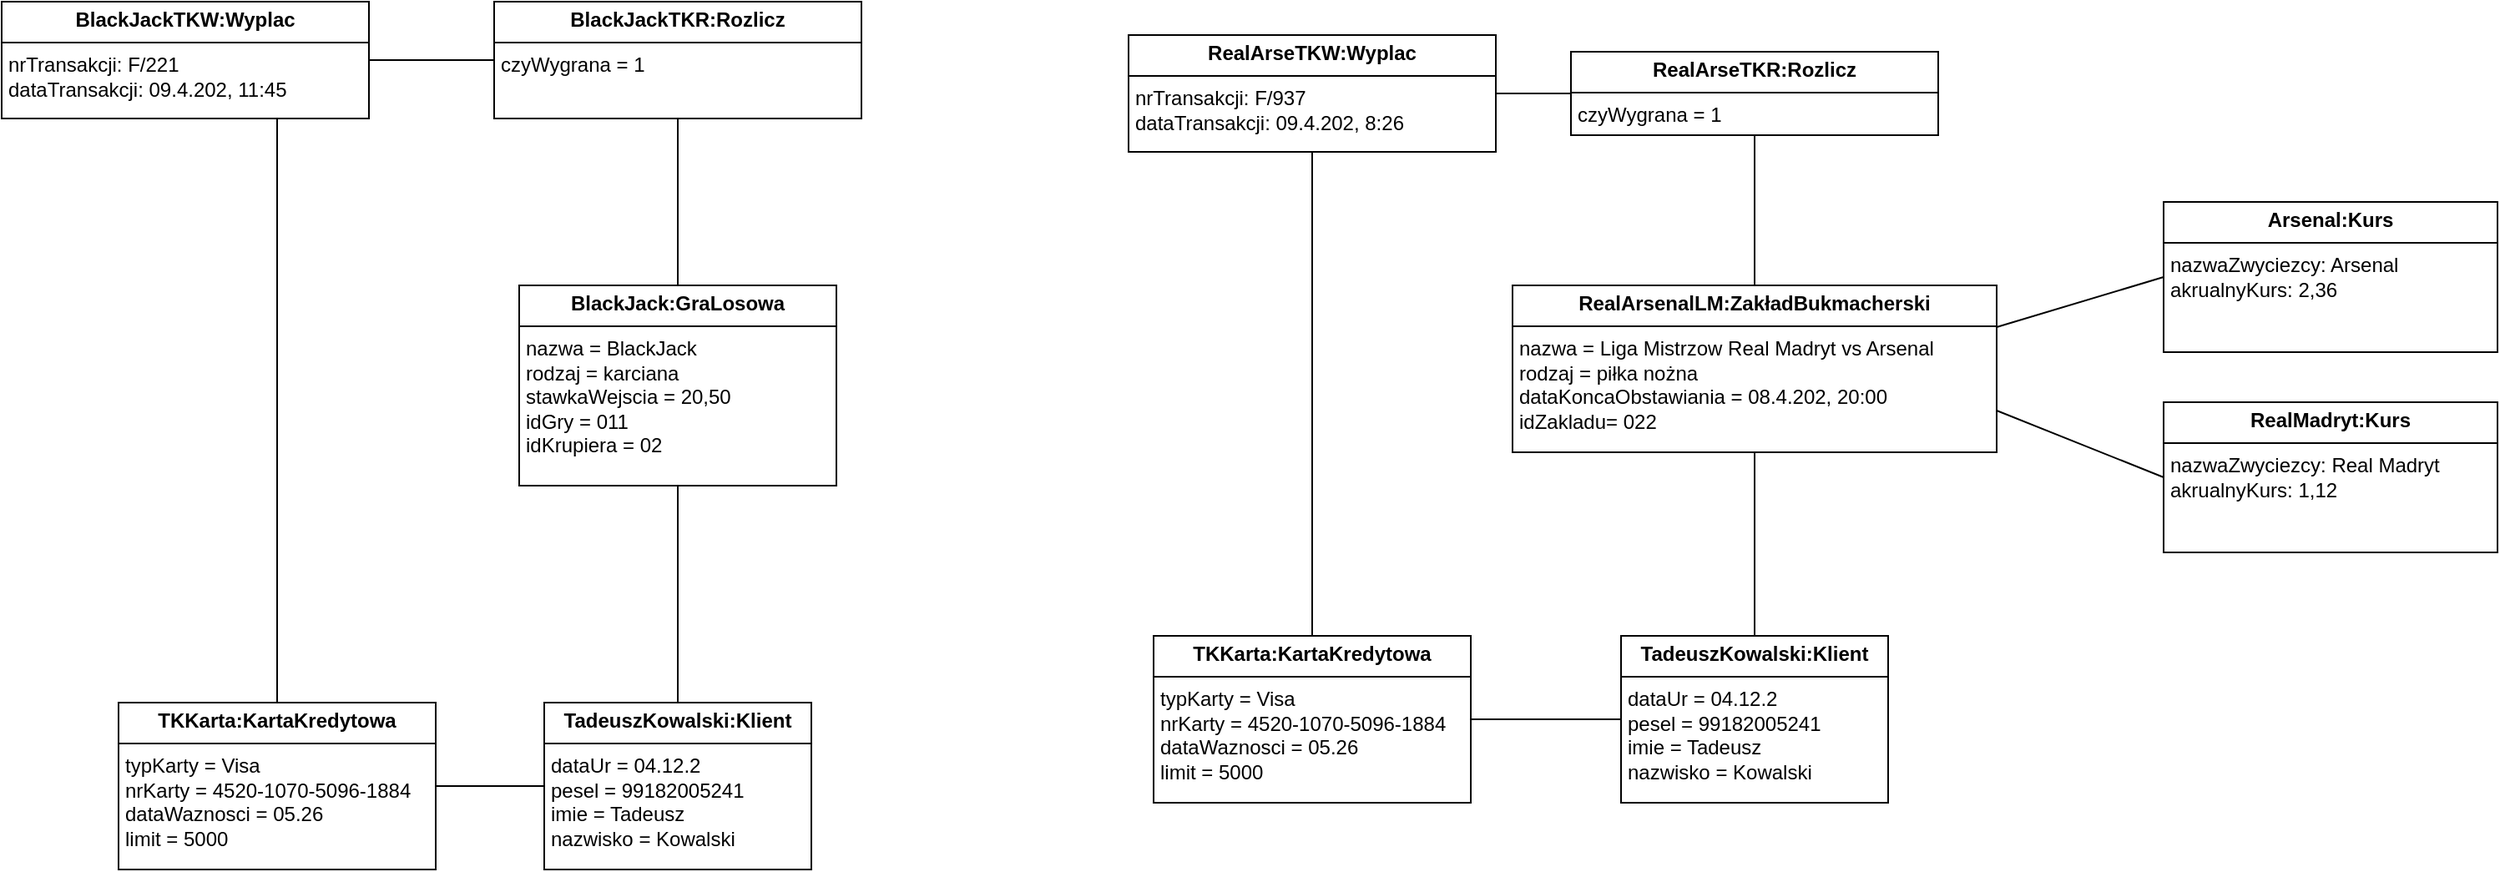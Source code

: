 <mxfile version="26.2.9">
  <diagram name="Page-1" id="c4acf3e9-155e-7222-9cf6-157b1a14988f">
    <mxGraphModel dx="2510" dy="3243" grid="1" gridSize="10" guides="1" tooltips="1" connect="1" arrows="1" fold="1" page="1" pageScale="1" pageWidth="850" pageHeight="1100" background="none" math="0" shadow="0">
      <root>
        <mxCell id="0" />
        <mxCell id="1" parent="0" />
        <mxCell id="_Dmv3MYw5evd5DSL76aV-1" value="&lt;p style=&quot;margin:0px;margin-top:4px;text-align:center;&quot;&gt;&lt;b&gt;RealArsenalLM:ZakładBukmacherski&lt;/b&gt;&lt;/p&gt;&lt;hr size=&quot;1&quot; style=&quot;border-style:solid;&quot;&gt;&lt;p style=&quot;margin:0px;margin-left:4px;&quot;&gt;nazwa = Liga Mistrzow Real Madryt vs Arsenal&lt;/p&gt;&lt;p style=&quot;margin:0px;margin-left:4px;&quot;&gt;rodzaj = piłka nożna&lt;/p&gt;&lt;p style=&quot;margin:0px;margin-left:4px;&quot;&gt;dataKoncaObstawiania = 08.4.202, 20:00&lt;/p&gt;&lt;p style=&quot;margin:0px;margin-left:4px;&quot;&gt;idZakladu= 022&lt;/p&gt;&lt;p style=&quot;margin:0px;margin-left:4px;&quot;&gt;&lt;br&gt;&lt;/p&gt;" style="verticalAlign=top;align=left;overflow=fill;html=1;whiteSpace=wrap;" vertex="1" parent="1">
          <mxGeometry x="245" y="-870" width="290" height="100" as="geometry" />
        </mxCell>
        <mxCell id="_Dmv3MYw5evd5DSL76aV-3" value="&lt;p style=&quot;margin:0px;margin-top:4px;text-align:center;&quot;&gt;&lt;b&gt;TadeuszKowalski:Klient&lt;/b&gt;&lt;/p&gt;&lt;hr size=&quot;1&quot; style=&quot;border-style:solid;&quot;&gt;&lt;p style=&quot;margin:0px;margin-left:4px;&quot;&gt;dataUr = 04.12.2&lt;/p&gt;&lt;p style=&quot;margin:0px;margin-left:4px;&quot;&gt;pesel = 99182005241&lt;/p&gt;&lt;p style=&quot;margin:0px;margin-left:4px;&quot;&gt;imie = Tadeusz&lt;/p&gt;&lt;p style=&quot;margin:0px;margin-left:4px;&quot;&gt;nazwisko = Kowalski&lt;/p&gt;" style="verticalAlign=top;align=left;overflow=fill;html=1;whiteSpace=wrap;" vertex="1" parent="1">
          <mxGeometry x="-335" y="-620" width="160" height="100" as="geometry" />
        </mxCell>
        <mxCell id="_Dmv3MYw5evd5DSL76aV-14" value="&lt;p style=&quot;margin:0px;margin-top:4px;text-align:center;&quot;&gt;&lt;b&gt;TKKarta:KartaKredytowa&lt;/b&gt;&lt;/p&gt;&lt;hr size=&quot;1&quot; style=&quot;border-style:solid;&quot;&gt;&lt;p style=&quot;margin:0px;margin-left:4px;&quot;&gt;typKarty = Visa&lt;/p&gt;&lt;p style=&quot;margin:0px;margin-left:4px;&quot;&gt;nrKarty = 4520-1070-5096-1884&lt;/p&gt;&lt;p style=&quot;margin:0px;margin-left:4px;&quot;&gt;dataWaznosci = 05.26&lt;/p&gt;&lt;p style=&quot;margin:0px;margin-left:4px;&quot;&gt;limit = 5000&lt;/p&gt;&lt;p style=&quot;margin:0px;margin-left:4px;&quot;&gt;&lt;br&gt;&lt;/p&gt;" style="verticalAlign=top;align=left;overflow=fill;html=1;whiteSpace=wrap;" vertex="1" parent="1">
          <mxGeometry x="-590" y="-620" width="190" height="100" as="geometry" />
        </mxCell>
        <mxCell id="_Dmv3MYw5evd5DSL76aV-18" value="&lt;p style=&quot;margin:0px;margin-top:4px;text-align:center;&quot;&gt;&lt;b&gt;RealMadryt:Kurs&lt;/b&gt;&lt;/p&gt;&lt;hr size=&quot;1&quot; style=&quot;border-style:solid;&quot;&gt;&lt;p style=&quot;margin:0px;margin-left:4px;&quot;&gt;nazwaZwyciezcy: Real Madryt&lt;/p&gt;&lt;p style=&quot;margin:0px;margin-left:4px;&quot;&gt;akrualnyKurs: 1,12&lt;/p&gt;" style="verticalAlign=top;align=left;overflow=fill;html=1;whiteSpace=wrap;" vertex="1" parent="1">
          <mxGeometry x="635" y="-800" width="200" height="90" as="geometry" />
        </mxCell>
        <mxCell id="_Dmv3MYw5evd5DSL76aV-22" value="&lt;p style=&quot;margin:0px;margin-top:4px;text-align:center;&quot;&gt;&lt;b&gt;BlackJack:GraLosowa&lt;/b&gt;&lt;/p&gt;&lt;hr size=&quot;1&quot; style=&quot;border-style:solid;&quot;&gt;&lt;p style=&quot;margin:0px;margin-left:4px;&quot;&gt;nazwa = BlackJack&lt;/p&gt;&lt;p style=&quot;margin:0px;margin-left:4px;&quot;&gt;rodzaj = karciana&lt;/p&gt;&lt;p style=&quot;margin:0px;margin-left:4px;&quot;&gt;stawkaWejscia = 20,50&lt;/p&gt;&lt;p style=&quot;margin:0px;margin-left:4px;&quot;&gt;idGry = 011&lt;/p&gt;&lt;p style=&quot;margin:0px;margin-left:4px;&quot;&gt;idKrupiera = 02&lt;/p&gt;" style="verticalAlign=top;align=left;overflow=fill;html=1;whiteSpace=wrap;" vertex="1" parent="1">
          <mxGeometry x="-350" y="-870" width="190" height="120" as="geometry" />
        </mxCell>
        <mxCell id="_Dmv3MYw5evd5DSL76aV-33" value="" style="endArrow=none;html=1;rounded=0;exitX=1;exitY=0.5;exitDx=0;exitDy=0;entryX=0;entryY=0.5;entryDx=0;entryDy=0;" edge="1" parent="1" source="_Dmv3MYw5evd5DSL76aV-14" target="_Dmv3MYw5evd5DSL76aV-3">
          <mxGeometry width="50" height="50" relative="1" as="geometry">
            <mxPoint x="-300" y="-450" as="sourcePoint" />
            <mxPoint x="-250" y="-500" as="targetPoint" />
            <Array as="points" />
          </mxGeometry>
        </mxCell>
        <mxCell id="_Dmv3MYw5evd5DSL76aV-34" value="" style="endArrow=none;html=1;rounded=0;exitX=0.5;exitY=0;exitDx=0;exitDy=0;entryX=0.5;entryY=1;entryDx=0;entryDy=0;" edge="1" parent="1" source="_Dmv3MYw5evd5DSL76aV-3" target="_Dmv3MYw5evd5DSL76aV-22">
          <mxGeometry width="50" height="50" relative="1" as="geometry">
            <mxPoint x="-290" y="-630" as="sourcePoint" />
            <mxPoint x="-240" y="-680" as="targetPoint" />
          </mxGeometry>
        </mxCell>
        <mxCell id="_Dmv3MYw5evd5DSL76aV-35" value="" style="endArrow=none;html=1;rounded=0;entryX=0.5;entryY=0;entryDx=0;entryDy=0;exitX=0.5;exitY=1;exitDx=0;exitDy=0;" edge="1" parent="1" source="_Dmv3MYw5evd5DSL76aV-48" target="_Dmv3MYw5evd5DSL76aV-22">
          <mxGeometry width="50" height="50" relative="1" as="geometry">
            <mxPoint x="-250" y="-985" as="sourcePoint" />
            <mxPoint x="-260" y="-1030" as="targetPoint" />
            <Array as="points" />
          </mxGeometry>
        </mxCell>
        <mxCell id="_Dmv3MYw5evd5DSL76aV-36" value="&lt;p style=&quot;margin:0px;margin-top:4px;text-align:center;&quot;&gt;&lt;b&gt;TadeuszKowalski:Klient&lt;/b&gt;&lt;/p&gt;&lt;hr size=&quot;1&quot; style=&quot;border-style:solid;&quot;&gt;&lt;p style=&quot;margin:0px;margin-left:4px;&quot;&gt;dataUr = 04.12.2&lt;/p&gt;&lt;p style=&quot;margin:0px;margin-left:4px;&quot;&gt;pesel = 99182005241&lt;/p&gt;&lt;p style=&quot;margin:0px;margin-left:4px;&quot;&gt;imie = Tadeusz&lt;/p&gt;&lt;p style=&quot;margin:0px;margin-left:4px;&quot;&gt;nazwisko = Kowalski&lt;/p&gt;" style="verticalAlign=top;align=left;overflow=fill;html=1;whiteSpace=wrap;" vertex="1" parent="1">
          <mxGeometry x="310" y="-660" width="160" height="100" as="geometry" />
        </mxCell>
        <mxCell id="_Dmv3MYw5evd5DSL76aV-37" value="&lt;p style=&quot;margin:0px;margin-top:4px;text-align:center;&quot;&gt;&lt;b&gt;TKKarta:KartaKredytowa&lt;/b&gt;&lt;/p&gt;&lt;hr size=&quot;1&quot; style=&quot;border-style:solid;&quot;&gt;&lt;p style=&quot;margin:0px;margin-left:4px;&quot;&gt;typKarty = Visa&lt;/p&gt;&lt;p style=&quot;margin:0px;margin-left:4px;&quot;&gt;nrKarty = 4520-1070-5096-1884&lt;/p&gt;&lt;p style=&quot;margin:0px;margin-left:4px;&quot;&gt;dataWaznosci = 05.26&lt;/p&gt;&lt;p style=&quot;margin:0px;margin-left:4px;&quot;&gt;limit = 5000&lt;/p&gt;&lt;p style=&quot;margin:0px;margin-left:4px;&quot;&gt;&lt;br&gt;&lt;/p&gt;" style="verticalAlign=top;align=left;overflow=fill;html=1;whiteSpace=wrap;" vertex="1" parent="1">
          <mxGeometry x="30" y="-660" width="190" height="100" as="geometry" />
        </mxCell>
        <mxCell id="_Dmv3MYw5evd5DSL76aV-38" value="" style="endArrow=none;html=1;rounded=0;exitX=1;exitY=0.5;exitDx=0;exitDy=0;entryX=0;entryY=0.5;entryDx=0;entryDy=0;" edge="1" parent="1" source="_Dmv3MYw5evd5DSL76aV-37" target="_Dmv3MYw5evd5DSL76aV-36">
          <mxGeometry width="50" height="50" relative="1" as="geometry">
            <mxPoint x="345" y="-490" as="sourcePoint" />
            <mxPoint x="395" y="-540" as="targetPoint" />
            <Array as="points" />
          </mxGeometry>
        </mxCell>
        <mxCell id="_Dmv3MYw5evd5DSL76aV-39" value="&lt;p style=&quot;margin:0px;margin-top:4px;text-align:center;&quot;&gt;&lt;b&gt;Arsenal:Kurs&lt;/b&gt;&lt;/p&gt;&lt;hr size=&quot;1&quot; style=&quot;border-style:solid;&quot;&gt;&lt;p style=&quot;margin:0px;margin-left:4px;&quot;&gt;nazwaZwyciezcy: Arsenal&lt;/p&gt;&lt;p style=&quot;margin:0px;margin-left:4px;&quot;&gt;akrualnyKurs: 2,36&lt;/p&gt;" style="verticalAlign=top;align=left;overflow=fill;html=1;whiteSpace=wrap;" vertex="1" parent="1">
          <mxGeometry x="635" y="-920" width="200" height="90" as="geometry" />
        </mxCell>
        <mxCell id="_Dmv3MYw5evd5DSL76aV-40" value="" style="endArrow=none;html=1;rounded=0;exitX=0.5;exitY=0;exitDx=0;exitDy=0;entryX=0.5;entryY=1;entryDx=0;entryDy=0;" edge="1" parent="1" source="_Dmv3MYw5evd5DSL76aV-36" target="_Dmv3MYw5evd5DSL76aV-1">
          <mxGeometry width="50" height="50" relative="1" as="geometry">
            <mxPoint x="495" y="-670" as="sourcePoint" />
            <mxPoint x="545" y="-720" as="targetPoint" />
          </mxGeometry>
        </mxCell>
        <mxCell id="_Dmv3MYw5evd5DSL76aV-41" value="" style="endArrow=none;html=1;rounded=0;exitX=1;exitY=0.75;exitDx=0;exitDy=0;entryX=0;entryY=0.5;entryDx=0;entryDy=0;" edge="1" parent="1" source="_Dmv3MYw5evd5DSL76aV-1" target="_Dmv3MYw5evd5DSL76aV-18">
          <mxGeometry width="50" height="50" relative="1" as="geometry">
            <mxPoint x="555" y="-680" as="sourcePoint" />
            <mxPoint x="605" y="-730" as="targetPoint" />
          </mxGeometry>
        </mxCell>
        <mxCell id="_Dmv3MYw5evd5DSL76aV-42" value="" style="endArrow=none;html=1;rounded=0;exitX=1;exitY=0.25;exitDx=0;exitDy=0;entryX=0;entryY=0.5;entryDx=0;entryDy=0;" edge="1" parent="1" source="_Dmv3MYw5evd5DSL76aV-1" target="_Dmv3MYw5evd5DSL76aV-39">
          <mxGeometry width="50" height="50" relative="1" as="geometry">
            <mxPoint x="575" y="-830" as="sourcePoint" />
            <mxPoint x="625" y="-880" as="targetPoint" />
          </mxGeometry>
        </mxCell>
        <mxCell id="_Dmv3MYw5evd5DSL76aV-44" value="&lt;p style=&quot;margin:0px;margin-top:4px;text-align:center;&quot;&gt;&lt;b&gt;BlackJackTKW:Wyplac&lt;/b&gt;&lt;/p&gt;&lt;hr size=&quot;1&quot; style=&quot;border-style:solid;&quot;&gt;&lt;p style=&quot;margin:0px;margin-left:4px;&quot;&gt;nrTransakcji: F/221&lt;/p&gt;&lt;p style=&quot;margin:0px;margin-left:4px;&quot;&gt;dataTransakcji: 09.4.202, 11:45&lt;/p&gt;&lt;p style=&quot;margin:0px;margin-left:4px;&quot;&gt;&lt;br&gt;&lt;/p&gt;&lt;p style=&quot;margin:0px;margin-left:4px;&quot;&gt;&lt;br&gt;&lt;/p&gt;" style="verticalAlign=top;align=left;overflow=fill;html=1;whiteSpace=wrap;" vertex="1" parent="1">
          <mxGeometry x="-660" y="-1040" width="220" height="70" as="geometry" />
        </mxCell>
        <mxCell id="_Dmv3MYw5evd5DSL76aV-46" value="&lt;p style=&quot;margin:0px;margin-top:4px;text-align:center;&quot;&gt;&lt;b&gt;RealArseTKW:Wyplac&lt;/b&gt;&lt;/p&gt;&lt;hr size=&quot;1&quot; style=&quot;border-style:solid;&quot;&gt;&lt;p style=&quot;margin:0px;margin-left:4px;&quot;&gt;nrTransakcji: F/937&lt;/p&gt;&lt;p style=&quot;margin:0px;margin-left:4px;&quot;&gt;dataTransakcji: 09.4.202, 8:26&lt;/p&gt;&lt;p style=&quot;margin:0px;margin-left:4px;&quot;&gt;&lt;br&gt;&lt;/p&gt;&lt;p style=&quot;margin:0px;margin-left:4px;&quot;&gt;&lt;br&gt;&lt;/p&gt;" style="verticalAlign=top;align=left;overflow=fill;html=1;whiteSpace=wrap;" vertex="1" parent="1">
          <mxGeometry x="15" y="-1020" width="220" height="70" as="geometry" />
        </mxCell>
        <mxCell id="_Dmv3MYw5evd5DSL76aV-47" value="" style="endArrow=none;html=1;rounded=0;exitX=0.5;exitY=0;exitDx=0;exitDy=0;entryX=0.5;entryY=1;entryDx=0;entryDy=0;" edge="1" parent="1" source="_Dmv3MYw5evd5DSL76aV-1" target="_Dmv3MYw5evd5DSL76aV-52">
          <mxGeometry width="50" height="50" relative="1" as="geometry">
            <mxPoint x="400" y="-650" as="sourcePoint" />
            <mxPoint x="425" y="-980" as="targetPoint" />
          </mxGeometry>
        </mxCell>
        <mxCell id="_Dmv3MYw5evd5DSL76aV-48" value="&lt;p style=&quot;margin:0px;margin-top:4px;text-align:center;&quot;&gt;&lt;b&gt;BlackJackTKR:Rozlicz&lt;/b&gt;&lt;/p&gt;&lt;hr size=&quot;1&quot; style=&quot;border-style:solid;&quot;&gt;&lt;p style=&quot;margin:0px;margin-left:4px;&quot;&gt;czyWygrana = 1&lt;/p&gt;&lt;p style=&quot;margin:0px;margin-left:4px;&quot;&gt;&lt;br&gt;&lt;/p&gt;&lt;p style=&quot;margin:0px;margin-left:4px;&quot;&gt;&lt;br&gt;&lt;/p&gt;" style="verticalAlign=top;align=left;overflow=fill;html=1;whiteSpace=wrap;" vertex="1" parent="1">
          <mxGeometry x="-365" y="-1040" width="220" height="70" as="geometry" />
        </mxCell>
        <mxCell id="_Dmv3MYw5evd5DSL76aV-50" value="" style="endArrow=none;html=1;rounded=0;entryX=0;entryY=0.5;entryDx=0;entryDy=0;exitX=1;exitY=0.5;exitDx=0;exitDy=0;" edge="1" parent="1" source="_Dmv3MYw5evd5DSL76aV-44" target="_Dmv3MYw5evd5DSL76aV-48">
          <mxGeometry width="50" height="50" relative="1" as="geometry">
            <mxPoint x="-245" y="-960" as="sourcePoint" />
            <mxPoint x="-245" y="-860" as="targetPoint" />
            <Array as="points" />
          </mxGeometry>
        </mxCell>
        <mxCell id="_Dmv3MYw5evd5DSL76aV-51" value="" style="endArrow=none;html=1;rounded=0;entryX=0.75;entryY=1;entryDx=0;entryDy=0;exitX=0.5;exitY=0;exitDx=0;exitDy=0;" edge="1" parent="1" source="_Dmv3MYw5evd5DSL76aV-14" target="_Dmv3MYw5evd5DSL76aV-44">
          <mxGeometry width="50" height="50" relative="1" as="geometry">
            <mxPoint x="-450" y="-810" as="sourcePoint" />
            <mxPoint x="-400" y="-860" as="targetPoint" />
          </mxGeometry>
        </mxCell>
        <mxCell id="_Dmv3MYw5evd5DSL76aV-52" value="&lt;p style=&quot;margin:0px;margin-top:4px;text-align:center;&quot;&gt;&lt;b&gt;RealArseTKR:Rozlicz&lt;/b&gt;&lt;/p&gt;&lt;hr size=&quot;1&quot; style=&quot;border-style:solid;&quot;&gt;&lt;p style=&quot;margin:0px;margin-left:4px;&quot;&gt;czyWygrana = 1&lt;/p&gt;&lt;p style=&quot;margin:0px;margin-left:4px;&quot;&gt;&lt;br&gt;&lt;/p&gt;&lt;p style=&quot;margin:0px;margin-left:4px;&quot;&gt;&lt;br&gt;&lt;/p&gt;" style="verticalAlign=top;align=left;overflow=fill;html=1;whiteSpace=wrap;" vertex="1" parent="1">
          <mxGeometry x="280" y="-1010" width="220" height="50" as="geometry" />
        </mxCell>
        <mxCell id="_Dmv3MYw5evd5DSL76aV-53" value="" style="endArrow=none;html=1;rounded=0;exitX=0.5;exitY=0;exitDx=0;exitDy=0;entryX=0.5;entryY=1;entryDx=0;entryDy=0;" edge="1" parent="1" source="_Dmv3MYw5evd5DSL76aV-37" target="_Dmv3MYw5evd5DSL76aV-46">
          <mxGeometry width="50" height="50" relative="1" as="geometry">
            <mxPoint x="400" y="-650" as="sourcePoint" />
            <mxPoint x="400" y="-760" as="targetPoint" />
          </mxGeometry>
        </mxCell>
        <mxCell id="_Dmv3MYw5evd5DSL76aV-54" value="" style="endArrow=none;html=1;rounded=0;exitX=1;exitY=0.5;exitDx=0;exitDy=0;entryX=0;entryY=0.5;entryDx=0;entryDy=0;" edge="1" parent="1" source="_Dmv3MYw5evd5DSL76aV-46" target="_Dmv3MYw5evd5DSL76aV-52">
          <mxGeometry width="50" height="50" relative="1" as="geometry">
            <mxPoint x="160" y="-650" as="sourcePoint" />
            <mxPoint x="135" y="-940" as="targetPoint" />
          </mxGeometry>
        </mxCell>
      </root>
    </mxGraphModel>
  </diagram>
</mxfile>
